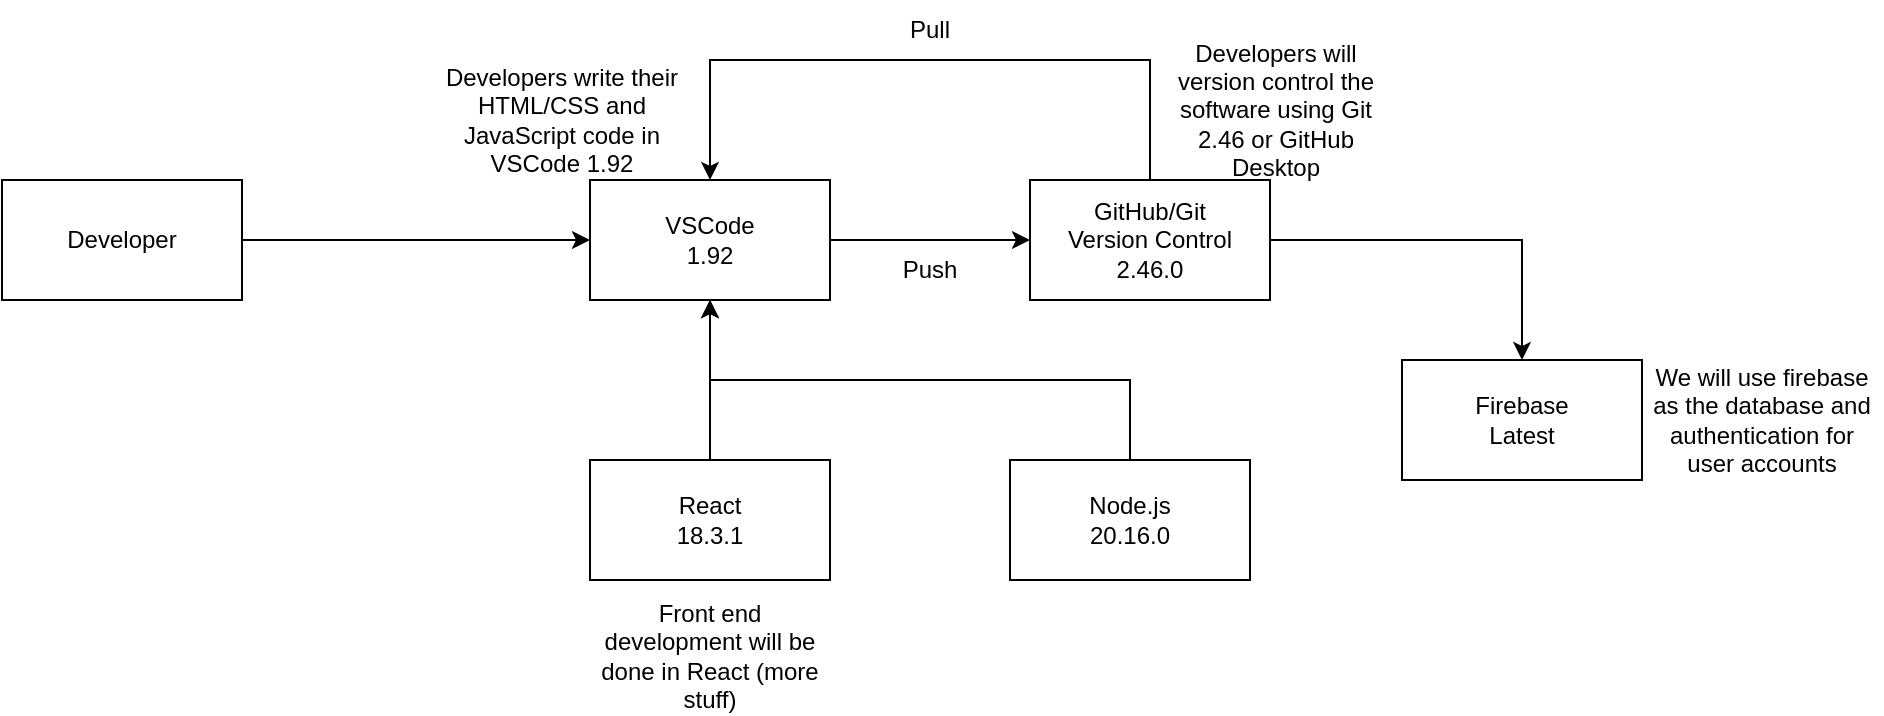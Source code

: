 <mxfile version="24.7.7">
  <diagram name="Page-1" id="ekBFT00ACfX_deMmtiOu">
    <mxGraphModel dx="1938" dy="578" grid="1" gridSize="10" guides="1" tooltips="1" connect="1" arrows="1" fold="1" page="1" pageScale="1" pageWidth="827" pageHeight="1169" math="0" shadow="0">
      <root>
        <mxCell id="0" />
        <mxCell id="1" parent="0" />
        <mxCell id="ED_jTnRFuxciTTokr7V6-10" style="edgeStyle=orthogonalEdgeStyle;rounded=0;orthogonalLoop=1;jettySize=auto;html=1;entryX=0;entryY=0.5;entryDx=0;entryDy=0;" edge="1" parent="1" source="ED_jTnRFuxciTTokr7V6-1" target="ED_jTnRFuxciTTokr7V6-2">
          <mxGeometry relative="1" as="geometry" />
        </mxCell>
        <mxCell id="ED_jTnRFuxciTTokr7V6-1" value="VSCode&lt;div&gt;1.92&lt;/div&gt;" style="rounded=0;whiteSpace=wrap;html=1;" vertex="1" parent="1">
          <mxGeometry x="224" y="110" width="120" height="60" as="geometry" />
        </mxCell>
        <mxCell id="ED_jTnRFuxciTTokr7V6-11" style="edgeStyle=orthogonalEdgeStyle;rounded=0;orthogonalLoop=1;jettySize=auto;html=1;entryX=0.5;entryY=0;entryDx=0;entryDy=0;" edge="1" parent="1" source="ED_jTnRFuxciTTokr7V6-2" target="ED_jTnRFuxciTTokr7V6-5">
          <mxGeometry relative="1" as="geometry" />
        </mxCell>
        <mxCell id="ED_jTnRFuxciTTokr7V6-14" style="edgeStyle=orthogonalEdgeStyle;rounded=0;orthogonalLoop=1;jettySize=auto;html=1;entryX=0.5;entryY=0;entryDx=0;entryDy=0;exitX=0.5;exitY=0;exitDx=0;exitDy=0;" edge="1" parent="1" source="ED_jTnRFuxciTTokr7V6-2" target="ED_jTnRFuxciTTokr7V6-1">
          <mxGeometry relative="1" as="geometry">
            <Array as="points">
              <mxPoint x="504" y="50" />
              <mxPoint x="284" y="50" />
            </Array>
          </mxGeometry>
        </mxCell>
        <mxCell id="ED_jTnRFuxciTTokr7V6-2" value="GitHub/Git&lt;div&gt;Version Control&lt;/div&gt;&lt;div&gt;2.46.0&lt;/div&gt;" style="rounded=0;whiteSpace=wrap;html=1;" vertex="1" parent="1">
          <mxGeometry x="444" y="110" width="120" height="60" as="geometry" />
        </mxCell>
        <mxCell id="ED_jTnRFuxciTTokr7V6-12" style="edgeStyle=orthogonalEdgeStyle;rounded=0;orthogonalLoop=1;jettySize=auto;html=1;entryX=0.5;entryY=1;entryDx=0;entryDy=0;" edge="1" parent="1" source="ED_jTnRFuxciTTokr7V6-3" target="ED_jTnRFuxciTTokr7V6-1">
          <mxGeometry relative="1" as="geometry" />
        </mxCell>
        <mxCell id="ED_jTnRFuxciTTokr7V6-3" value="React&lt;div&gt;18.3.1&lt;/div&gt;" style="rounded=0;whiteSpace=wrap;html=1;" vertex="1" parent="1">
          <mxGeometry x="224" y="250" width="120" height="60" as="geometry" />
        </mxCell>
        <mxCell id="ED_jTnRFuxciTTokr7V6-13" style="edgeStyle=orthogonalEdgeStyle;rounded=0;orthogonalLoop=1;jettySize=auto;html=1;entryX=0.5;entryY=1;entryDx=0;entryDy=0;exitX=0.5;exitY=0;exitDx=0;exitDy=0;" edge="1" parent="1" source="ED_jTnRFuxciTTokr7V6-4" target="ED_jTnRFuxciTTokr7V6-1">
          <mxGeometry relative="1" as="geometry" />
        </mxCell>
        <mxCell id="ED_jTnRFuxciTTokr7V6-4" value="Node.js&lt;div&gt;20.16.0&lt;/div&gt;" style="rounded=0;whiteSpace=wrap;html=1;" vertex="1" parent="1">
          <mxGeometry x="434" y="250" width="120" height="60" as="geometry" />
        </mxCell>
        <mxCell id="ED_jTnRFuxciTTokr7V6-5" value="Firebase&lt;div&gt;Latest&lt;/div&gt;" style="rounded=0;whiteSpace=wrap;html=1;" vertex="1" parent="1">
          <mxGeometry x="630" y="200" width="120" height="60" as="geometry" />
        </mxCell>
        <mxCell id="ED_jTnRFuxciTTokr7V6-9" style="edgeStyle=orthogonalEdgeStyle;rounded=0;orthogonalLoop=1;jettySize=auto;html=1;entryX=0;entryY=0.5;entryDx=0;entryDy=0;" edge="1" parent="1" source="ED_jTnRFuxciTTokr7V6-8" target="ED_jTnRFuxciTTokr7V6-1">
          <mxGeometry relative="1" as="geometry" />
        </mxCell>
        <mxCell id="ED_jTnRFuxciTTokr7V6-8" value="&lt;div&gt;Developer&lt;/div&gt;" style="rounded=0;whiteSpace=wrap;html=1;" vertex="1" parent="1">
          <mxGeometry x="-70" y="110" width="120" height="60" as="geometry" />
        </mxCell>
        <mxCell id="ED_jTnRFuxciTTokr7V6-20" value="Pull" style="text;html=1;align=center;verticalAlign=middle;whiteSpace=wrap;rounded=0;" vertex="1" parent="1">
          <mxGeometry x="364" y="20" width="60" height="30" as="geometry" />
        </mxCell>
        <mxCell id="ED_jTnRFuxciTTokr7V6-21" value="Push" style="text;html=1;align=center;verticalAlign=middle;whiteSpace=wrap;rounded=0;" vertex="1" parent="1">
          <mxGeometry x="364" y="140" width="60" height="30" as="geometry" />
        </mxCell>
        <mxCell id="ED_jTnRFuxciTTokr7V6-23" value="Developers write their HTML/CSS and JavaScript code in VSCode 1.92" style="text;html=1;align=center;verticalAlign=middle;whiteSpace=wrap;rounded=0;" vertex="1" parent="1">
          <mxGeometry x="150" y="65" width="120" height="30" as="geometry" />
        </mxCell>
        <mxCell id="ED_jTnRFuxciTTokr7V6-24" value="Developers will version control the software using Git 2.46 or GitHub Desktop" style="text;html=1;align=center;verticalAlign=middle;whiteSpace=wrap;rounded=0;" vertex="1" parent="1">
          <mxGeometry x="507" y="60" width="120" height="30" as="geometry" />
        </mxCell>
        <mxCell id="ED_jTnRFuxciTTokr7V6-25" value="We will use firebase as the database and authentication for user accounts" style="text;html=1;align=center;verticalAlign=middle;whiteSpace=wrap;rounded=0;" vertex="1" parent="1">
          <mxGeometry x="750" y="215" width="120" height="30" as="geometry" />
        </mxCell>
        <mxCell id="ED_jTnRFuxciTTokr7V6-26" value="Front end development will be done in React (more stuff)" style="text;html=1;align=center;verticalAlign=middle;whiteSpace=wrap;rounded=0;" vertex="1" parent="1">
          <mxGeometry x="224" y="333" width="120" height="30" as="geometry" />
        </mxCell>
      </root>
    </mxGraphModel>
  </diagram>
</mxfile>
